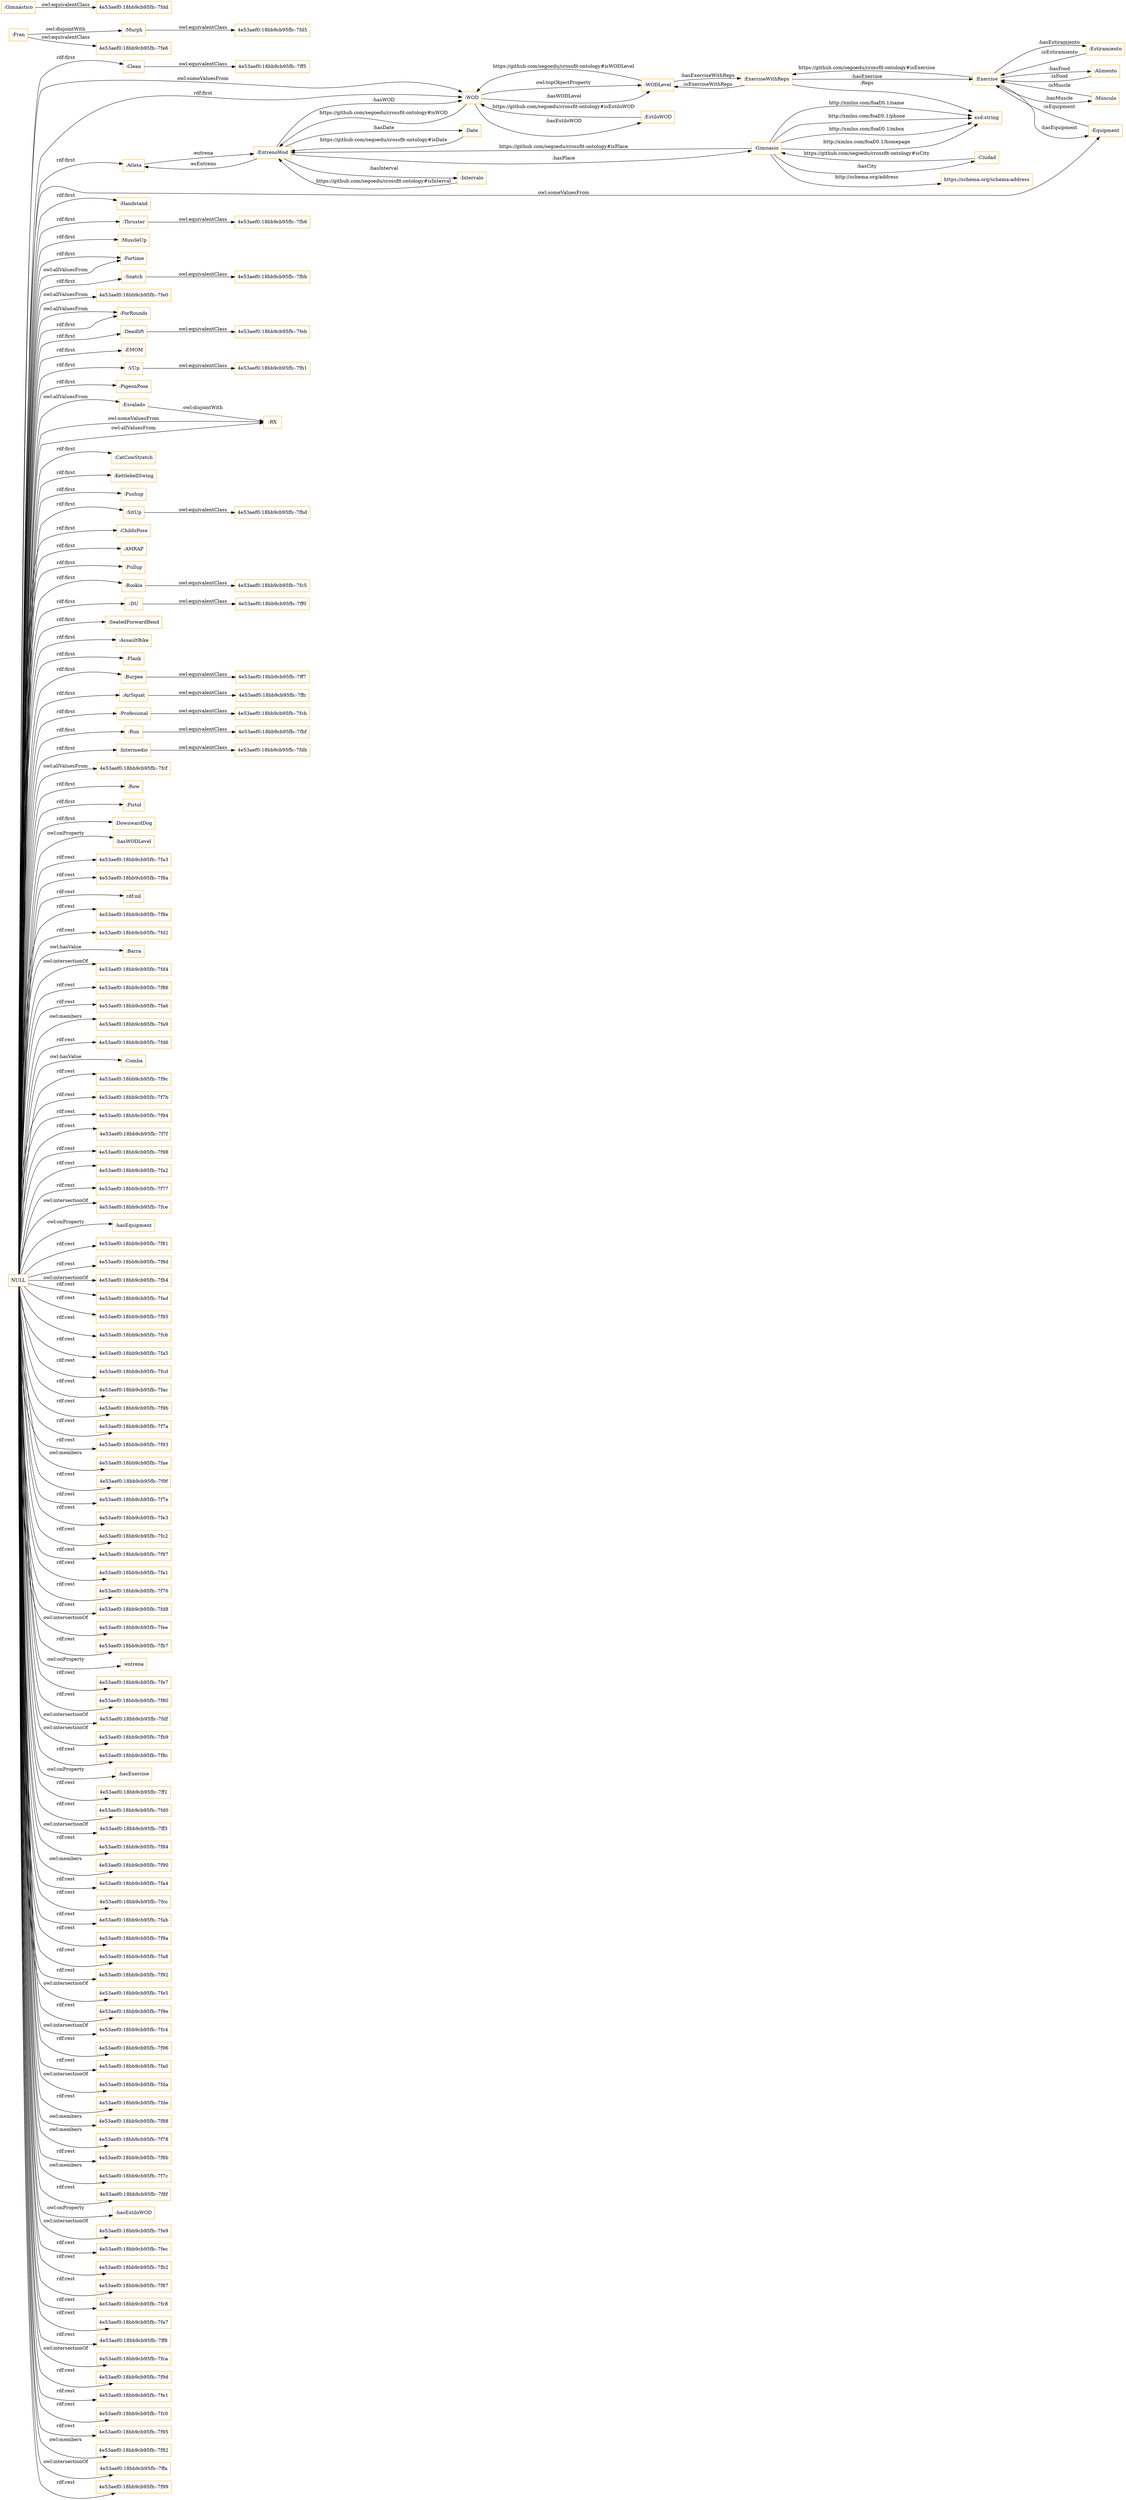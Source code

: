 digraph ar2dtool_diagram { 
rankdir=LR;
size="1501"
node [shape = rectangle, color="orange"]; "4e53aef0:18bb9cb95fb:-7ff5" ":Atleta" "4e53aef0:18bb9cb95fb:-7fbf" ":Handstand" "4e53aef0:18bb9cb95fb:-7fb6" "4e53aef0:18bb9cb95fb:-7fbd" ":Murph" ":Thruster" ":MuscleUp" ":Gimnasio" ":Fortime" ":Snatch" ":Clean" "4e53aef0:18bb9cb95fb:-7fe0" ":ForRounds" "4e53aef0:18bb9cb95fb:-7fbb" "4e53aef0:18bb9cb95fb:-7fd5" ":Deadlift" "4e53aef0:18bb9cb95fb:-7fb1" ":Fran" ":EMOM" ":VUp" ":PigeonPose" ":RX" ":CatCowStretch" "4e53aef0:18bb9cb95fb:-7fdd" "4e53aef0:18bb9cb95fb:-7fe6" ":KettlebellSwing" ":Pushup" ":SitUp" ":ChildsPose" ":AMRAP" ":Pullup" ":Ciudad" ":Rookie" ":Estiramiento" "4e53aef0:18bb9cb95fb:-7fcb" ":DU" ":Alimento" "4e53aef0:18bb9cb95fb:-7feb" ":EstiloWOD" ":Intervalo" ":Equipment" ":Escalado" ":SeatedForwardBend" ":AssaultBike" ":Plank" ":Burpee" ":AirSquat" ":Profesional" ":Gimnástico" ":Run" "4e53aef0:18bb9cb95fb:-7ff0" ":WODLevel" ":Intermedio" ":Date" "4e53aef0:18bb9cb95fb:-7ffc" "4e53aef0:18bb9cb95fb:-7ff7" "4e53aef0:18bb9cb95fb:-7fcf" "4e53aef0:18bb9cb95fb:-7fc5" ":WOD" ":Row" "4e53aef0:18bb9cb95fb:-7fdb" ":EntrenoWod" ":Exercise" ":Músculo" ":Pistol" ":ExerciseWithReps" ":DownwardDog" ; /*classes style*/
	":Murph" -> "4e53aef0:18bb9cb95fb:-7fd5" [ label = "owl:equivalentClass" ];
	":SitUp" -> "4e53aef0:18bb9cb95fb:-7fbd" [ label = "owl:equivalentClass" ];
	":Fran" -> ":Murph" [ label = "owl:disjointWith" ];
	":Fran" -> "4e53aef0:18bb9cb95fb:-7fe6" [ label = "owl:equivalentClass" ];
	":Deadlift" -> "4e53aef0:18bb9cb95fb:-7feb" [ label = "owl:equivalentClass" ];
	":Clean" -> "4e53aef0:18bb9cb95fb:-7ff5" [ label = "owl:equivalentClass" ];
	":Thruster" -> "4e53aef0:18bb9cb95fb:-7fb6" [ label = "owl:equivalentClass" ];
	":Gimnástico" -> "4e53aef0:18bb9cb95fb:-7fdd" [ label = "owl:equivalentClass" ];
	":DU" -> "4e53aef0:18bb9cb95fb:-7ff0" [ label = "owl:equivalentClass" ];
	":AirSquat" -> "4e53aef0:18bb9cb95fb:-7ffc" [ label = "owl:equivalentClass" ];
	"NULL" -> ":hasWODLevel" [ label = "owl:onProperty" ];
	"NULL" -> "4e53aef0:18bb9cb95fb:-7fa3" [ label = "rdf:rest" ];
	"NULL" -> ":Fortime" [ label = "rdf:first" ];
	"NULL" -> "4e53aef0:18bb9cb95fb:-7f8a" [ label = "rdf:rest" ];
	"NULL" -> ":Thruster" [ label = "rdf:first" ];
	"NULL" -> ":Plank" [ label = "rdf:first" ];
	"NULL" -> "rdf:nil" [ label = "rdf:rest" ];
	"NULL" -> "4e53aef0:18bb9cb95fb:-7f8e" [ label = "rdf:rest" ];
	"NULL" -> ":Fortime" [ label = "owl:allValuesFrom" ];
	"NULL" -> "4e53aef0:18bb9cb95fb:-7fd2" [ label = "rdf:rest" ];
	"NULL" -> ":Barra" [ label = "owl:hasValue" ];
	"NULL" -> "4e53aef0:18bb9cb95fb:-7fd4" [ label = "owl:intersectionOf" ];
	"NULL" -> "4e53aef0:18bb9cb95fb:-7f86" [ label = "rdf:rest" ];
	"NULL" -> "4e53aef0:18bb9cb95fb:-7fa6" [ label = "rdf:rest" ];
	"NULL" -> "4e53aef0:18bb9cb95fb:-7fa9" [ label = "owl:members" ];
	"NULL" -> "4e53aef0:18bb9cb95fb:-7fd6" [ label = "rdf:rest" ];
	"NULL" -> ":Comba" [ label = "owl:hasValue" ];
	"NULL" -> "4e53aef0:18bb9cb95fb:-7f9c" [ label = "rdf:rest" ];
	"NULL" -> "4e53aef0:18bb9cb95fb:-7f7b" [ label = "rdf:rest" ];
	"NULL" -> "4e53aef0:18bb9cb95fb:-7f94" [ label = "rdf:rest" ];
	"NULL" -> ":Escalado" [ label = "owl:allValuesFrom" ];
	"NULL" -> ":WOD" [ label = "owl:someValuesFrom" ];
	"NULL" -> "4e53aef0:18bb9cb95fb:-7f7f" [ label = "rdf:rest" ];
	"NULL" -> ":Run" [ label = "rdf:first" ];
	"NULL" -> "4e53aef0:18bb9cb95fb:-7f98" [ label = "rdf:rest" ];
	"NULL" -> ":KettlebellSwing" [ label = "rdf:first" ];
	"NULL" -> "4e53aef0:18bb9cb95fb:-7fa2" [ label = "rdf:rest" ];
	"NULL" -> "4e53aef0:18bb9cb95fb:-7f77" [ label = "rdf:rest" ];
	"NULL" -> ":PigeonPose" [ label = "rdf:first" ];
	"NULL" -> "4e53aef0:18bb9cb95fb:-7fce" [ label = "owl:intersectionOf" ];
	"NULL" -> ":ForRounds" [ label = "owl:allValuesFrom" ];
	"NULL" -> ":hasEquipment" [ label = "owl:onProperty" ];
	"NULL" -> ":SeatedForwardBend" [ label = "rdf:first" ];
	"NULL" -> ":EMOM" [ label = "rdf:first" ];
	"NULL" -> ":Pistol" [ label = "rdf:first" ];
	"NULL" -> "4e53aef0:18bb9cb95fb:-7f81" [ label = "rdf:rest" ];
	"NULL" -> ":Atleta" [ label = "rdf:first" ];
	"NULL" -> "4e53aef0:18bb9cb95fb:-7f8d" [ label = "rdf:rest" ];
	"NULL" -> "4e53aef0:18bb9cb95fb:-7fb4" [ label = "owl:intersectionOf" ];
	"NULL" -> ":Pushup" [ label = "rdf:first" ];
	"NULL" -> ":Profesional" [ label = "rdf:first" ];
	"NULL" -> "4e53aef0:18bb9cb95fb:-7fad" [ label = "rdf:rest" ];
	"NULL" -> "4e53aef0:18bb9cb95fb:-7f85" [ label = "rdf:rest" ];
	"NULL" -> "4e53aef0:18bb9cb95fb:-7fc6" [ label = "rdf:rest" ];
	"NULL" -> "4e53aef0:18bb9cb95fb:-7fa5" [ label = "rdf:rest" ];
	"NULL" -> ":SitUp" [ label = "rdf:first" ];
	"NULL" -> ":AirSquat" [ label = "rdf:first" ];
	"NULL" -> "4e53aef0:18bb9cb95fb:-7fcd" [ label = "rdf:rest" ];
	"NULL" -> "4e53aef0:18bb9cb95fb:-7fac" [ label = "rdf:rest" ];
	"NULL" -> "4e53aef0:18bb9cb95fb:-7f9b" [ label = "rdf:rest" ];
	"NULL" -> ":MuscleUp" [ label = "rdf:first" ];
	"NULL" -> "4e53aef0:18bb9cb95fb:-7f7a" [ label = "rdf:rest" ];
	"NULL" -> "4e53aef0:18bb9cb95fb:-7f93" [ label = "rdf:rest" ];
	"NULL" -> "4e53aef0:18bb9cb95fb:-7fae" [ label = "owl:members" ];
	"NULL" -> ":Equipment" [ label = "owl:someValuesFrom" ];
	"NULL" -> "4e53aef0:18bb9cb95fb:-7f9f" [ label = "rdf:rest" ];
	"NULL" -> ":Handstand" [ label = "rdf:first" ];
	"NULL" -> "4e53aef0:18bb9cb95fb:-7f7e" [ label = "rdf:rest" ];
	"NULL" -> "4e53aef0:18bb9cb95fb:-7fe3" [ label = "rdf:rest" ];
	"NULL" -> "4e53aef0:18bb9cb95fb:-7fc2" [ label = "rdf:rest" ];
	"NULL" -> ":DU" [ label = "rdf:first" ];
	"NULL" -> "4e53aef0:18bb9cb95fb:-7f97" [ label = "rdf:rest" ];
	"NULL" -> "4e53aef0:18bb9cb95fb:-7fa1" [ label = "rdf:rest" ];
	"NULL" -> "4e53aef0:18bb9cb95fb:-7f76" [ label = "rdf:rest" ];
	"NULL" -> "4e53aef0:18bb9cb95fb:-7fd8" [ label = "rdf:rest" ];
	"NULL" -> "4e53aef0:18bb9cb95fb:-7fee" [ label = "owl:intersectionOf" ];
	"NULL" -> "4e53aef0:18bb9cb95fb:-7fb7" [ label = "rdf:rest" ];
	"NULL" -> ":entrena" [ label = "owl:onProperty" ];
	"NULL" -> "4e53aef0:18bb9cb95fb:-7fcf" [ label = "owl:allValuesFrom" ];
	"NULL" -> "4e53aef0:18bb9cb95fb:-7fe7" [ label = "rdf:rest" ];
	"NULL" -> ":CatCowStretch" [ label = "rdf:first" ];
	"NULL" -> "4e53aef0:18bb9cb95fb:-7f80" [ label = "rdf:rest" ];
	"NULL" -> "4e53aef0:18bb9cb95fb:-7fdf" [ label = "owl:intersectionOf" ];
	"NULL" -> "4e53aef0:18bb9cb95fb:-7fb9" [ label = "owl:intersectionOf" ];
	"NULL" -> "4e53aef0:18bb9cb95fb:-7f8c" [ label = "rdf:rest" ];
	"NULL" -> ":hasExercise" [ label = "owl:onProperty" ];
	"NULL" -> "4e53aef0:18bb9cb95fb:-7ff1" [ label = "rdf:rest" ];
	"NULL" -> "4e53aef0:18bb9cb95fb:-7fd0" [ label = "rdf:rest" ];
	"NULL" -> ":AMRAP" [ label = "rdf:first" ];
	"NULL" -> "4e53aef0:18bb9cb95fb:-7ff3" [ label = "owl:intersectionOf" ];
	"NULL" -> "4e53aef0:18bb9cb95fb:-7f84" [ label = "rdf:rest" ];
	"NULL" -> "4e53aef0:18bb9cb95fb:-7f90" [ label = "owl:members" ];
	"NULL" -> "4e53aef0:18bb9cb95fb:-7fa4" [ label = "rdf:rest" ];
	"NULL" -> "4e53aef0:18bb9cb95fb:-7fcc" [ label = "rdf:rest" ];
	"NULL" -> "4e53aef0:18bb9cb95fb:-7fab" [ label = "rdf:rest" ];
	"NULL" -> "4e53aef0:18bb9cb95fb:-7f9a" [ label = "rdf:rest" ];
	"NULL" -> "4e53aef0:18bb9cb95fb:-7fa8" [ label = "rdf:rest" ];
	"NULL" -> "4e53aef0:18bb9cb95fb:-7f92" [ label = "rdf:rest" ];
	"NULL" -> "4e53aef0:18bb9cb95fb:-7fe5" [ label = "owl:intersectionOf" ];
	"NULL" -> ":Intermedio" [ label = "rdf:first" ];
	"NULL" -> "4e53aef0:18bb9cb95fb:-7f9e" [ label = "rdf:rest" ];
	"NULL" -> "4e53aef0:18bb9cb95fb:-7fc4" [ label = "owl:intersectionOf" ];
	"NULL" -> "4e53aef0:18bb9cb95fb:-7f96" [ label = "rdf:rest" ];
	"NULL" -> "4e53aef0:18bb9cb95fb:-7fa0" [ label = "rdf:rest" ];
	"NULL" -> "4e53aef0:18bb9cb95fb:-7fda" [ label = "owl:intersectionOf" ];
	"NULL" -> ":Burpee" [ label = "rdf:first" ];
	"NULL" -> "4e53aef0:18bb9cb95fb:-7fde" [ label = "rdf:rest" ];
	"NULL" -> "4e53aef0:18bb9cb95fb:-7f88" [ label = "owl:members" ];
	"NULL" -> "4e53aef0:18bb9cb95fb:-7f78" [ label = "owl:members" ];
	"NULL" -> ":AssaultBike" [ label = "rdf:first" ];
	"NULL" -> ":ChildsPose" [ label = "rdf:first" ];
	"NULL" -> "4e53aef0:18bb9cb95fb:-7f8b" [ label = "rdf:rest" ];
	"NULL" -> "4e53aef0:18bb9cb95fb:-7f7c" [ label = "owl:members" ];
	"NULL" -> ":ForRounds" [ label = "rdf:first" ];
	"NULL" -> "4e53aef0:18bb9cb95fb:-7f8f" [ label = "rdf:rest" ];
	"NULL" -> ":Rookie" [ label = "rdf:first" ];
	"NULL" -> ":hasEstiloWOD" [ label = "owl:onProperty" ];
	"NULL" -> "4e53aef0:18bb9cb95fb:-7fe9" [ label = "owl:intersectionOf" ];
	"NULL" -> "4e53aef0:18bb9cb95fb:-7fec" [ label = "rdf:rest" ];
	"NULL" -> "4e53aef0:18bb9cb95fb:-7fe0" [ label = "owl:allValuesFrom" ];
	"NULL" -> "4e53aef0:18bb9cb95fb:-7fb2" [ label = "rdf:rest" ];
	"NULL" -> "4e53aef0:18bb9cb95fb:-7f87" [ label = "rdf:rest" ];
	"NULL" -> ":WOD" [ label = "rdf:first" ];
	"NULL" -> "4e53aef0:18bb9cb95fb:-7fc8" [ label = "rdf:rest" ];
	"NULL" -> ":RX" [ label = "owl:someValuesFrom" ];
	"NULL" -> "4e53aef0:18bb9cb95fb:-7fa7" [ label = "rdf:rest" ];
	"NULL" -> ":Pullup" [ label = "rdf:first" ];
	"NULL" -> ":VUp" [ label = "rdf:first" ];
	"NULL" -> "4e53aef0:18bb9cb95fb:-7ff8" [ label = "rdf:rest" ];
	"NULL" -> ":Deadlift" [ label = "rdf:first" ];
	"NULL" -> ":DownwardDog" [ label = "rdf:first" ];
	"NULL" -> ":Snatch" [ label = "rdf:first" ];
	"NULL" -> "4e53aef0:18bb9cb95fb:-7fca" [ label = "owl:intersectionOf" ];
	"NULL" -> ":Clean" [ label = "rdf:first" ];
	"NULL" -> "4e53aef0:18bb9cb95fb:-7f9d" [ label = "rdf:rest" ];
	"NULL" -> ":Row" [ label = "rdf:first" ];
	"NULL" -> "4e53aef0:18bb9cb95fb:-7fe1" [ label = "rdf:rest" ];
	"NULL" -> ":RX" [ label = "owl:allValuesFrom" ];
	"NULL" -> "4e53aef0:18bb9cb95fb:-7fc0" [ label = "rdf:rest" ];
	"NULL" -> "4e53aef0:18bb9cb95fb:-7f95" [ label = "rdf:rest" ];
	"NULL" -> "4e53aef0:18bb9cb95fb:-7f82" [ label = "owl:members" ];
	"NULL" -> "4e53aef0:18bb9cb95fb:-7ffa" [ label = "owl:intersectionOf" ];
	"NULL" -> "4e53aef0:18bb9cb95fb:-7f99" [ label = "rdf:rest" ];
	":Profesional" -> "4e53aef0:18bb9cb95fb:-7fcb" [ label = "owl:equivalentClass" ];
	":Burpee" -> "4e53aef0:18bb9cb95fb:-7ff7" [ label = "owl:equivalentClass" ];
	":Rookie" -> "4e53aef0:18bb9cb95fb:-7fc5" [ label = "owl:equivalentClass" ];
	":Escalado" -> ":RX" [ label = "owl:disjointWith" ];
	":VUp" -> "4e53aef0:18bb9cb95fb:-7fb1" [ label = "owl:equivalentClass" ];
	":Run" -> "4e53aef0:18bb9cb95fb:-7fbf" [ label = "owl:equivalentClass" ];
	":Snatch" -> "4e53aef0:18bb9cb95fb:-7fbb" [ label = "owl:equivalentClass" ];
	":Intermedio" -> "4e53aef0:18bb9cb95fb:-7fdb" [ label = "owl:equivalentClass" ];
	":Gimnasio" -> "xsd:string" [ label = "http://xmlns.com/foaf/0.1/name" ];
	":Gimnasio" -> "xsd:string" [ label = "http://xmlns.com/foaf/0.1/phone" ];
	":EntrenoWod" -> ":Date" [ label = ":hasDate" ];
	":Estiramiento" -> ":Exercise" [ label = ":isEstiramiento" ];
	":Gimnasio" -> ":Ciudad" [ label = ":hasCity" ];
	":WODLevel" -> ":ExerciseWithReps" [ label = ":hasExerciseWithReps" ];
	":WOD" -> ":WODLevel" [ label = "owl:topObjectProperty" ];
	":Date" -> ":EntrenoWod" [ label = "https://github.com/segoedu/crossfit-ontology#isDate" ];
	":Ciudad" -> ":Gimnasio" [ label = "https://github.com/segoedu/crossfit-ontology#isCity" ];
	":Atleta" -> ":EntrenoWod" [ label = ":entrena" ];
	":WOD" -> ":EntrenoWod" [ label = "https://github.com/segoedu/crossfit-ontology#isWOD" ];
	":Gimnasio" -> "https://schema.org/schema:address" [ label = "http://schema.org/address" ];
	":Exercise" -> ":Equipment" [ label = ":hasEquipment" ];
	":EntrenoWod" -> ":Gimnasio" [ label = ":hasPlace" ];
	":Intervalo" -> ":EntrenoWod" [ label = "https://github.com/segoedu/crossfit-ontology#isInterval" ];
	":Gimnasio" -> "xsd:string" [ label = "http://xmlns.com/foaf/0.1/mbox" ];
	":Gimnasio" -> ":EntrenoWod" [ label = "https://github.com/segoedu/crossfit-ontology#isPlace" ];
	":Alimento" -> ":Exercise" [ label = ":isFood" ];
	":Músculo" -> ":Exercise" [ label = ":isMuscle" ];
	":EntrenoWod" -> ":Intervalo" [ label = ":hasInterval" ];
	":Equipment" -> ":Exercise" [ label = ":isEquipment" ];
	":WOD" -> ":WODLevel" [ label = ":hasWODLevel" ];
	":WODLevel" -> ":WOD" [ label = "https://github.com/segoedu/crossfit-ontology#isWODLevel" ];
	":Exercise" -> ":Estiramiento" [ label = ":hasEstiramiento" ];
	":Exercise" -> ":Músculo" [ label = ":hasMuscle" ];
	":ExerciseWithReps" -> "xsd:string" [ label = ":Reps" ];
	":Exercise" -> ":Alimento" [ label = ":hasFood" ];
	":ExerciseWithReps" -> ":WODLevel" [ label = ":isExerciseWithReps" ];
	":EntrenoWod" -> ":WOD" [ label = ":hasWOD" ];
	":ExerciseWithReps" -> ":Exercise" [ label = ":hasExercise" ];
	":EstiloWOD" -> ":WOD" [ label = "https://github.com/segoedu/crossfit-ontology#isEstiloWOD" ];
	":WOD" -> ":EstiloWOD" [ label = ":hasEstiloWOD" ];
	":Exercise" -> ":ExerciseWithReps" [ label = "https://github.com/segoedu/crossfit-ontology#isExercise" ];
	":Gimnasio" -> "xsd:string" [ label = "http://xmlns.com/foaf/0.1/homepage" ];
	":EntrenoWod" -> ":Atleta" [ label = ":esEntreno" ];

}
